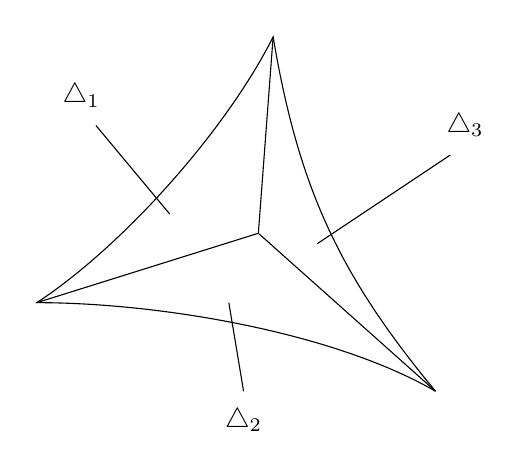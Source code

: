\begin{tikzpicture}[scale=0.75]
	\begin{pgfonlayer}{nodelayer}
		\node [style=none] (0) at (-3.75, -1.5) {};
		\node [style=none] (1) at (0.25, 3) {};
		\node [style=none] (2) at (3, -3) {};
		\node [style=none] (3) at (0, -0.325) {};
		\node [style=none] (10) at (-1.5, 0) {};
		\node [style=none] (11) at (-2.75, 1.5) {};
		\node [style=none] (12) at (-3, 2) {$\triangle _1$};
		\node [style=none] (13) at (1, -0.5) {};
		\node [style=none] (14) at (3.25, 1) {};
		\node [style=none] (15) at (3.5, 1.5) {$\triangle _3$};
		\node [style=none] (16) at (-0.5, -1.5) {};
		\node [style=none] (17) at (-0.25, -3) {};
		\node [style=none] (18) at (-0.25, -3.5) {$\triangle _2$};
	\end{pgfonlayer}
	\begin{pgfonlayer}{edgelayer}
		\draw (2.center)
			 to [in=360, out=150, looseness=0.75] (0.center)
			 to [bend right=15, looseness=0.75] (1.center)
			 to [bend right=15] cycle;
		\draw (1.center) to (3.center);
		\draw (10.center) to (11.center);
		\draw (13.center) to (14.center);
		\draw (3.center) to (2.center);
		\draw (3.center) to (0.center);
		\draw (16.center) to (17.center);
	\end{pgfonlayer}
\end{tikzpicture}
